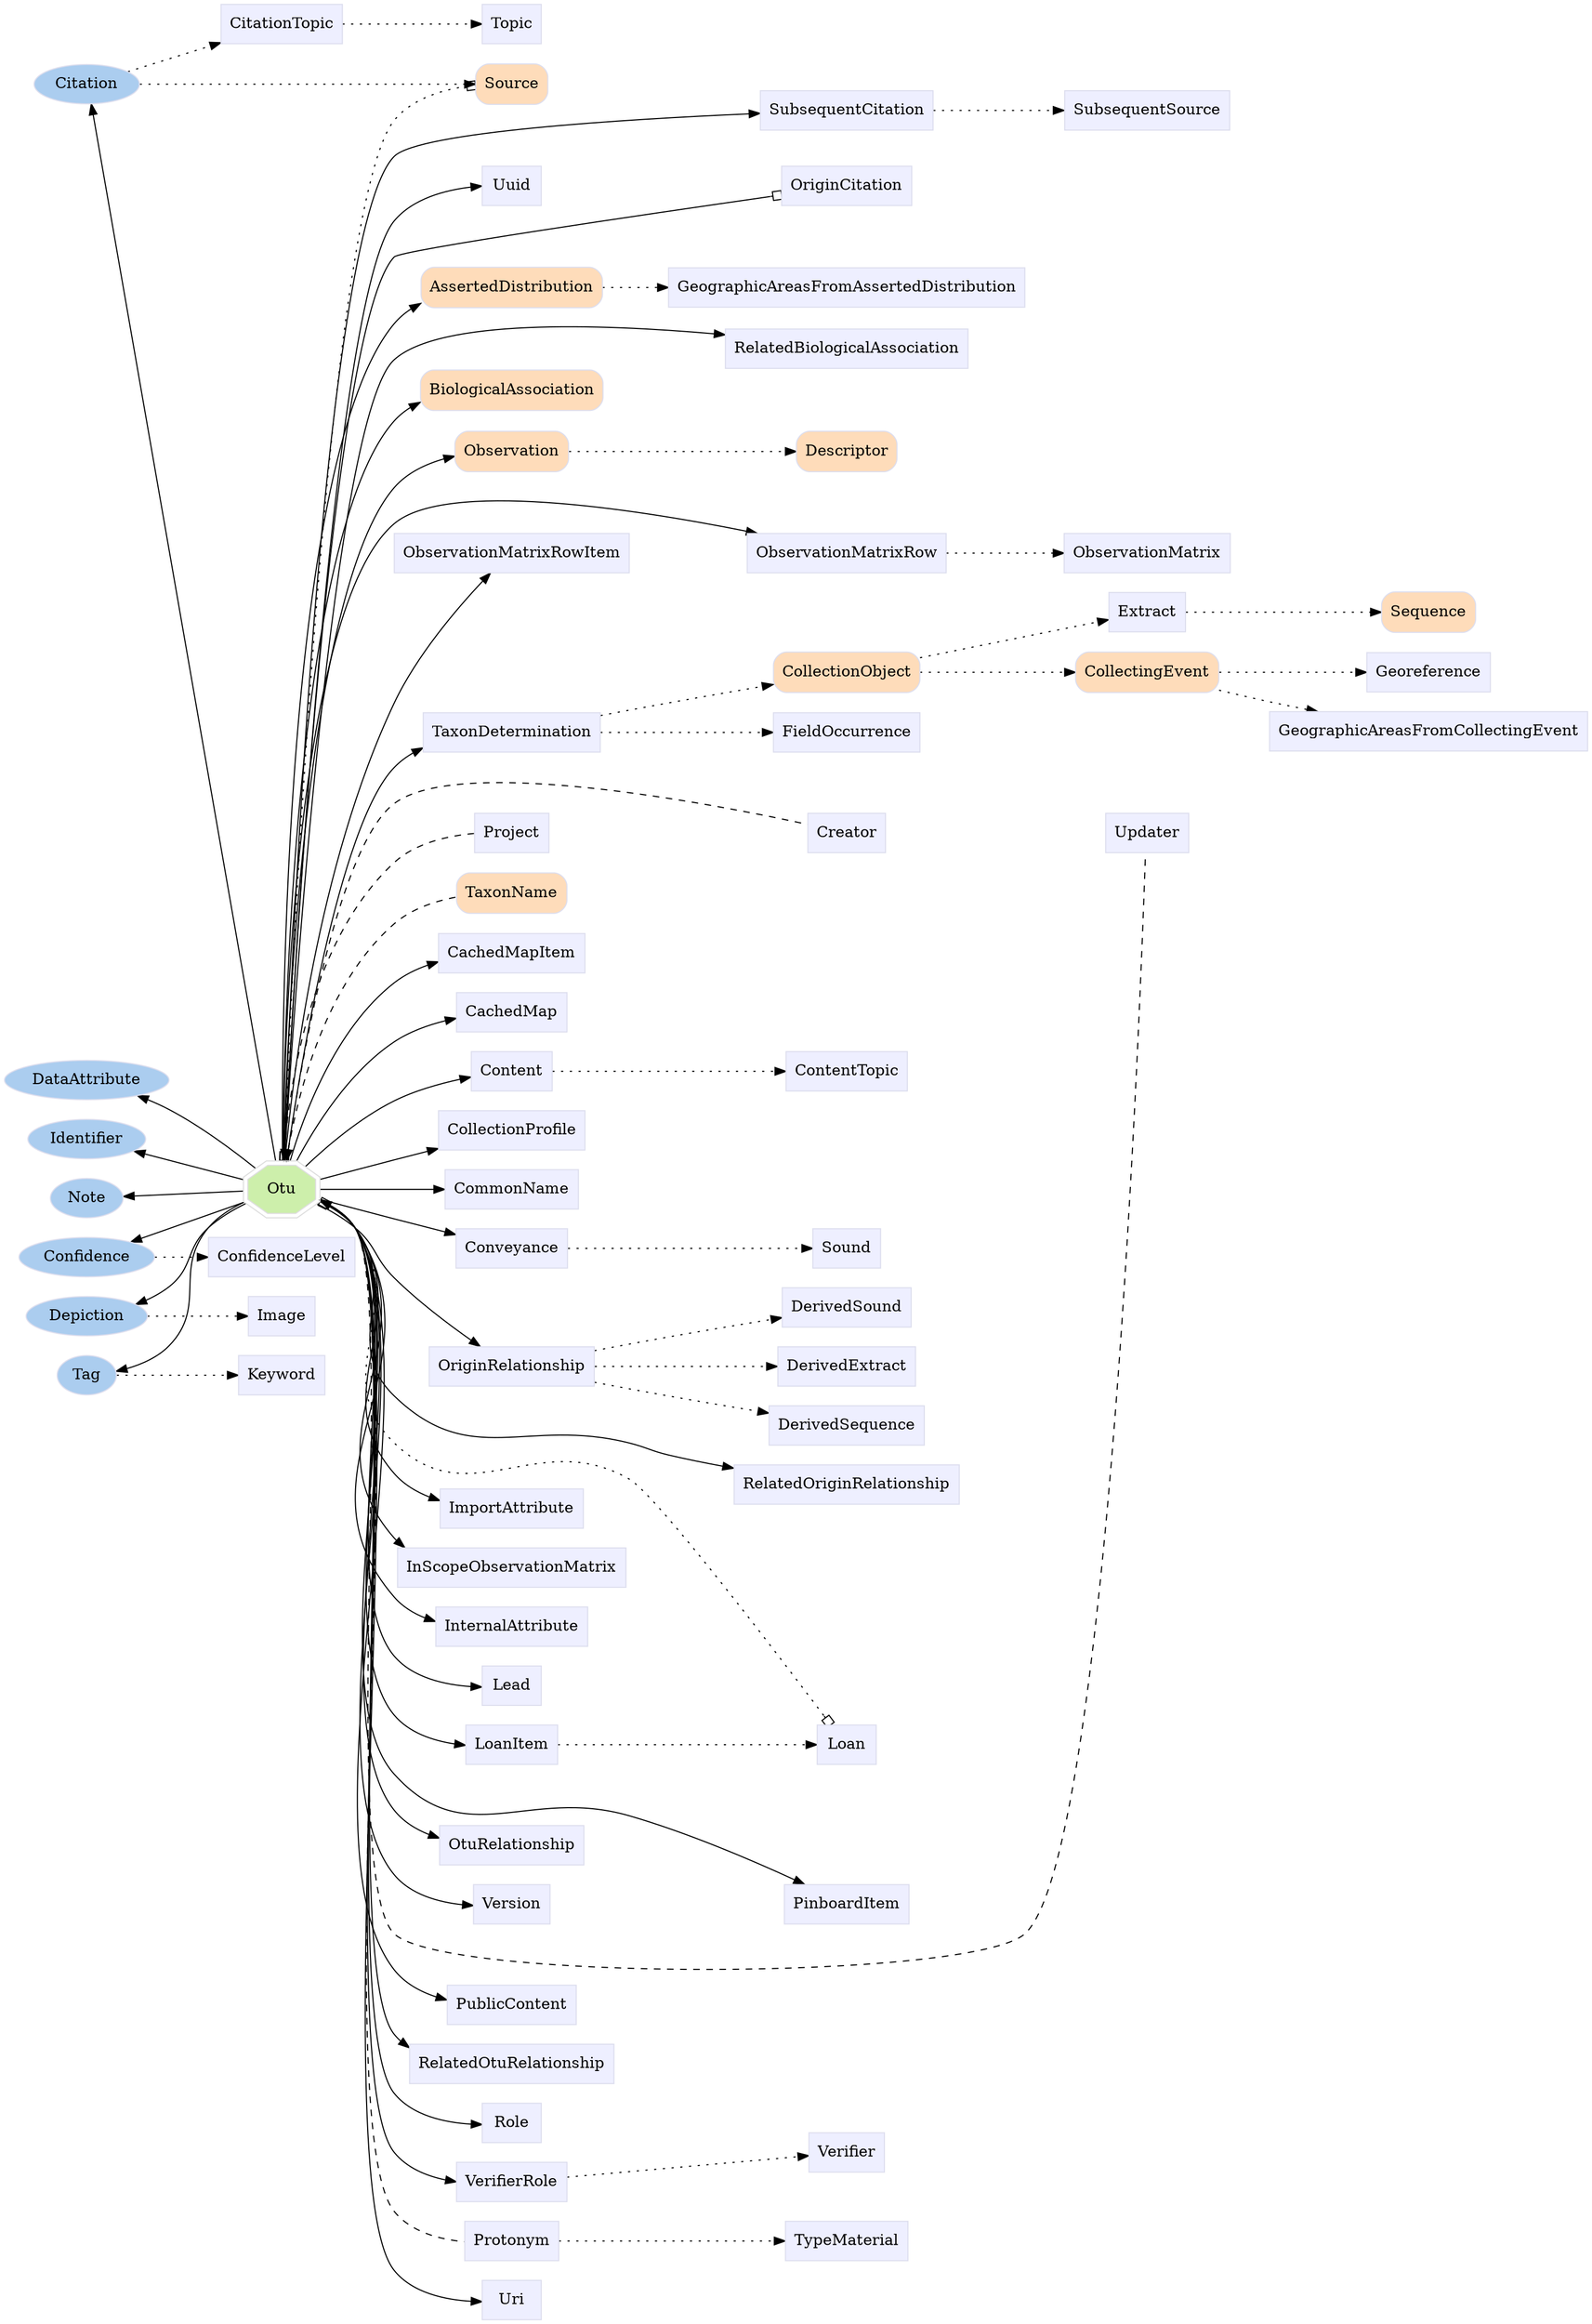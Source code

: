 digraph Otu {
	graph [bb="0,0,1183.4,2117",
		label="",
		outputorder=edgesfirst,
		rankdir=LR
	];
	node [label="\N"];
	subgraph annotator_cluster {
		graph [rank=min];
		Citation	[color="#dddeee",
			fillcolor="#abcdef",
			group=annotator,
			height=0.5,
			href="/develop/Data/models.html#citation",
			label=Citation,
			pos="61.588,2044",
			shape=oval,
			style=filled,
			target=_top,
			width=1.1279];
		Confidence	[color="#dddeee",
			fillcolor="#abcdef",
			group=annotator,
			height=0.5,
			href="/develop/Data/models.html#confidence",
			label=Confidence,
			pos="61.588,976",
			shape=oval,
			style=filled,
			target=_top,
			width=1.4833];
		DataAttribute	[color="#dddeee",
			fillcolor="#abcdef",
			group=annotator,
			height=0.5,
			href="/develop/Data/models.html#data-attribute",
			label=DataAttribute,
			pos="61.588,1138",
			shape=oval,
			style=filled,
			target=_top,
			width=1.7108];
		Depiction	[color="#dddeee",
			fillcolor="#abcdef",
			group=annotator,
			height=0.5,
			href="/develop/Data/models.html#depiction",
			label=Depiction,
			pos="61.588,922",
			shape=oval,
			style=filled,
			target=_top,
			width=1.3127];
		Identifier	[color="#dddeee",
			fillcolor="#abcdef",
			group=annotator,
			height=0.5,
			href="/develop/Data/models.html#identifier",
			label=Identifier,
			pos="61.588,1084",
			shape=oval,
			style=filled,
			target=_top,
			width=1.2558];
		Tag	[color="#dddeee",
			fillcolor="#abcdef",
			group=annotator,
			height=0.5,
			href="/develop/Data/models.html#tag",
			label=Tag,
			pos="61.588,868",
			shape=oval,
			style=filled,
			target=_top,
			width=0.75];
		Note	[color="#dddeee",
			fillcolor="#abcdef",
			group=annotator,
			height=0.5,
			href="/develop/Data/models.html#note",
			label=Note,
			pos="61.588,1030",
			shape=oval,
			style=filled,
			target=_top,
			width=0.80088];
	}
	subgraph core {
		Otu	[color="#dedede",
			fillcolor="#cdefab",
			group=target,
			height=0.61111,
			href="/develop/Data/models.html#otu",
			label=Otu,
			pos="213.68,1034",
			shape=doubleoctagon,
			style=filled,
			target=_top,
			width=0.86111];
		AssertedDistribution	[color="#dddeee",
			fillcolor="#fedcba",
			group=core,
			height=0.51389,
			href="/develop/Data/models.html#asserted-distribution",
			label=AssertedDistribution,
			pos="389.43,1858",
			shape=Mrecord,
			style=filled,
			target=_top,
			width=1.7847];
		BiologicalAssociation	[color="#dddeee",
			fillcolor="#fedcba",
			group=core,
			height=0.51389,
			href="/develop/Data/models.html#biological-association",
			label=BiologicalAssociation,
			pos="389.43,1764",
			shape=Mrecord,
			style=filled,
			target=_top,
			width=1.8889];
		CollectionObject	[color="#dddeee",
			fillcolor="#fedcba",
			group=core,
			height=0.51389,
			href="/develop/Data/models.html#collection-object",
			label=CollectionObject,
			pos="637.18,1507",
			shape=Mrecord,
			style=filled,
			target=_top,
			width=1.5035];
		CollectingEvent	[color="#dddeee",
			fillcolor="#fedcba",
			group=core,
			height=0.51389,
			href="/develop/Data/models.html#collecting-event",
			label=CollectingEvent,
			pos="859.43,1507",
			shape=Mrecord,
			style=filled,
			target=_top,
			width=1.441];
		Observation	[color="#dddeee",
			fillcolor="#fedcba",
			group=core,
			height=0.51389,
			href="/develop/Data/models.html#observation",
			label=Observation,
			pos="389.43,1709",
			shape=Mrecord,
			style=filled,
			target=_top,
			width=1.1389];
		Descriptor	[color="#dddeee",
			fillcolor="#fedcba",
			group=core,
			height=0.51389,
			href="/develop/Data/models.html#descriptor",
			label=Descriptor,
			pos="637.18,1709",
			shape=Mrecord,
			style=filled,
			target=_top,
			width=1.0139];
		Sequence	[color="#dddeee",
			fillcolor="#fedcba",
			group=core,
			height=0.51389,
			href="/develop/Data/models.html#sequence",
			label=Sequence,
			pos="1069.3,1562",
			shape=Mrecord,
			style=filled,
			target=_top,
			width=0.94097];
		Source	[color="#dddeee",
			fillcolor="#fedcba",
			group=core,
			height=0.51389,
			href="/develop/Data/models.html#source",
			label=Source,
			pos="389.43,2044",
			shape=Mrecord,
			style=filled,
			target=_top,
			width=0.75];
		TaxonName	[color="#dddeee",
			fillcolor="#fedcba",
			group=core,
			height=0.51389,
			href="/develop/Data/models.html#taxon-name",
			label=TaxonName,
			pos="389.43,1305",
			shape=Mrecord,
			style=filled,
			target=_top,
			width=1.1597];
	}
	subgraph supporting {
		CachedMapItem	[color="#dddeee",
			fillcolor="#eeefff",
			group=supporting,
			height=0.5,
			href="/develop/Data/models.html#cached-map-item",
			label=CachedMapItem,
			pos="389.43,1250",
			shape=box,
			style=filled,
			target=_top,
			width=1.4931];
		CachedMap	[color="#dddeee",
			fillcolor="#eeefff",
			group=supporting,
			height=0.5,
			href="/develop/Data/models.html#cached-map",
			label=CachedMap,
			pos="389.43,1196",
			shape=box,
			style=filled,
			target=_top,
			width=1.1389];
		CitationTopic	[color="#dddeee",
			fillcolor="#eeefff",
			group=supporting,
			height=0.5,
			href="/develop/Data/models.html#citation-topic",
			label=CitationTopic,
			pos="213.68,2099",
			shape=box,
			style=filled,
			target=_top,
			width=1.2639];
		TaxonDetermination	[color="#dddeee",
			fillcolor="#eeefff",
			group=supporting,
			height=0.5,
			href="/develop/Data/models.html#taxon-determination",
			label=TaxonDetermination,
			pos="389.43,1452",
			shape=box,
			style=filled,
			target=_top,
			width=1.7951];
		CollectionProfile	[color="#dddeee",
			fillcolor="#eeefff",
			group=supporting,
			height=0.5,
			href="/develop/Data/models.html#collection-profile",
			label=CollectionProfile,
			pos="389.43,1088",
			shape=box,
			style=filled,
			target=_top,
			width=1.5139];
		CommonName	[color="#dddeee",
			fillcolor="#eeefff",
			group=supporting,
			height=0.5,
			href="/develop/Data/models.html#common-name",
			label=CommonName,
			pos="389.43,1034",
			shape=box,
			style=filled,
			target=_top,
			width=1.3993];
		ConfidenceLevel	[color="#dddeee",
			fillcolor="#eeefff",
			group=supporting,
			height=0.5,
			href="/develop/Data/models.html#confidence-level",
			label=ConfidenceLevel,
			pos="213.68,976",
			shape=box,
			style=filled,
			target=_top,
			width=1.5139];
		Content	[color="#dddeee",
			fillcolor="#eeefff",
			group=supporting,
			height=0.5,
			href="/develop/Data/models.html#content",
			label=Content,
			pos="389.43,1142",
			shape=box,
			style=filled,
			target=_top,
			width=0.81597];
		ContentTopic	[color="#dddeee",
			fillcolor="#eeefff",
			group=supporting,
			height=0.5,
			href="/develop/Data/models.html#content-topic",
			label=ContentTopic,
			pos="637.18,1142",
			shape=box,
			style=filled,
			target=_top,
			width=1.2535];
		Conveyance	[color="#dddeee",
			fillcolor="#eeefff",
			group=supporting,
			height=0.5,
			href="/develop/Data/models.html#conveyance",
			label=Conveyance,
			pos="389.43,980",
			shape=box,
			style=filled,
			target=_top,
			width=1.1493];
		OriginRelationship	[color="#dddeee",
			fillcolor="#eeefff",
			group=supporting,
			height=0.5,
			href="/develop/Data/models.html#origin-relationship",
			label=OriginRelationship,
			pos="389.43,872",
			shape=box,
			style=filled,
			target=_top,
			width=1.6597];
		DerivedExtract	[color="#dddeee",
			fillcolor="#eeefff",
			group=supporting,
			height=0.5,
			href="/develop/Data/models.html#derived-extract",
			label=DerivedExtract,
			pos="637.18,872",
			shape=box,
			style=filled,
			target=_top,
			width=1.3681];
		DerivedSequence	[color="#dddeee",
			fillcolor="#eeefff",
			group=supporting,
			height=0.5,
			href="/develop/Data/models.html#derived-sequence",
			label=DerivedSequence,
			pos="637.18,818",
			shape=box,
			style=filled,
			target=_top,
			width=1.5451];
		DerivedSound	[color="#dddeee",
			fillcolor="#eeefff",
			group=supporting,
			height=0.5,
			href="/develop/Data/models.html#derived-sound",
			label=DerivedSound,
			pos="637.18,926",
			shape=box,
			style=filled,
			target=_top,
			width=1.3056];
		Extract	[color="#dddeee",
			fillcolor="#eeefff",
			group=supporting,
			height=0.5,
			href="/develop/Data/models.html#extract",
			label=Extract,
			pos="859.43,1562",
			shape=box,
			style=filled,
			target=_top,
			width=0.76389];
		FieldOccurrence	[color="#dddeee",
			fillcolor="#eeefff",
			group=supporting,
			height=0.5,
			href="/develop/Data/models.html#field-occurrence",
			label=FieldOccurrence,
			pos="637.18,1452",
			shape=box,
			style=filled,
			target=_top,
			width=1.4722];
		GeographicAreasFromAssertedDistribution	[color="#dddeee",
			fillcolor="#eeefff",
			group=supporting,
			height=0.5,
			href="/develop/Data/models.html#geographic-areas-from-asserted-distribution",
			label=GeographicAreasFromAssertedDistribution,
			pos="637.18,1858",
			shape=box,
			style=filled,
			target=_top,
			width=3.5139];
		GeographicAreasFromCollectingEvent	[color="#dddeee",
			fillcolor="#eeefff",
			group=supporting,
			height=0.5,
			href="/develop/Data/models.html#geographic-areas-from-collecting-event",
			label=GeographicAreasFromCollectingEvent,
			pos="1069.3,1453",
			shape=box,
			style=filled,
			target=_top,
			width=3.1701];
		Georeference	[color="#dddeee",
			fillcolor="#eeefff",
			group=supporting,
			height=0.5,
			href="/develop/Data/models.html#georeference",
			label=Georeference,
			pos="1069.3,1507",
			shape=box,
			style=filled,
			target=_top,
			width=1.2326];
		Image	[color="#dddeee",
			fillcolor="#eeefff",
			group=supporting,
			height=0.5,
			href="/develop/Data/models.html#image",
			label=Image,
			pos="213.68,922",
			shape=box,
			style=filled,
			target=_top,
			width=0.75];
		ImportAttribute	[color="#dddeee",
			fillcolor="#eeefff",
			group=supporting,
			height=0.5,
			href="/develop/Data/models.html#import-attribute",
			label=ImportAttribute,
			pos="389.43,742",
			shape=box,
			style=filled,
			target=_top,
			width=1.4201];
		InScopeObservationMatrix	[color="#dddeee",
			fillcolor="#eeefff",
			group=supporting,
			height=0.5,
			href="/develop/Data/models.html#in-scope-observation-matrix",
			label=InScopeObservationMatrix,
			pos="389.43,688",
			shape=box,
			style=filled,
			target=_top,
			width=2.2743];
		InternalAttribute	[color="#dddeee",
			fillcolor="#eeefff",
			group=supporting,
			height=0.5,
			href="/develop/Data/models.html#internal-attribute",
			label=InternalAttribute,
			pos="389.43,634",
			shape=box,
			style=filled,
			target=_top,
			width=1.4826];
		Keyword	[color="#dddeee",
			fillcolor="#eeefff",
			group=supporting,
			height=0.5,
			href="/develop/Data/models.html#keyword",
			label=Keyword,
			pos="213.68,868",
			shape=box,
			style=filled,
			target=_top,
			width=0.92014];
		Lead	[color="#dddeee",
			fillcolor="#eeefff",
			group=supporting,
			height=0.5,
			href="/develop/Data/models.html#lead",
			label=Lead,
			pos="389.43,580",
			shape=box,
			style=filled,
			target=_top,
			width=0.75];
		LoanItem	[color="#dddeee",
			fillcolor="#eeefff",
			group=supporting,
			height=0.5,
			href="/develop/Data/models.html#loan-item",
			label=LoanItem,
			pos="389.43,526",
			shape=box,
			style=filled,
			target=_top,
			width=0.96181];
		Loan	[color="#dddeee",
			fillcolor="#eeefff",
			group=supporting,
			height=0.5,
			href="/develop/Data/models.html#loan",
			label=Loan,
			pos="637.18,526",
			shape=box,
			style=filled,
			target=_top,
			width=0.75];
		ObservationMatrixRow	[color="#dddeee",
			fillcolor="#eeefff",
			group=supporting,
			height=0.5,
			href="/develop/Data/models.html#observation-matrix-row",
			label=ObservationMatrixRow,
			pos="637.18,1616",
			shape=box,
			style=filled,
			target=_top,
			width=2.0139];
		ObservationMatrix	[color="#dddeee",
			fillcolor="#eeefff",
			group=supporting,
			height=0.5,
			href="/develop/Data/models.html#observation-matrix",
			label=ObservationMatrix,
			pos="859.43,1616",
			shape=box,
			style=filled,
			target=_top,
			width=1.6597];
		ObservationMatrixRowItem	[color="#dddeee",
			fillcolor="#eeefff",
			group=supporting,
			height=0.5,
			href="/develop/Data/models.html#observation-matrix-row-item",
			label=ObservationMatrixRowItem,
			pos="389.43,1616",
			shape=box,
			style=filled,
			target=_top,
			width=2.3681];
		OtuRelationship	[color="#dddeee",
			fillcolor="#eeefff",
			group=supporting,
			height=0.5,
			href="/develop/Data/models.html#otu-relationship",
			label=OtuRelationship,
			pos="389.43,434",
			shape=box,
			style=filled,
			target=_top,
			width=1.4514];
		PinboardItem	[color="#dddeee",
			fillcolor="#eeefff",
			group=supporting,
			height=0.5,
			href="/develop/Data/models.html#pinboard-item",
			label=PinboardItem,
			pos="637.18,380",
			shape=box,
			style=filled,
			target=_top,
			width=1.2535];
		PublicContent	[color="#dddeee",
			fillcolor="#eeefff",
			group=supporting,
			height=0.5,
			href="/develop/Data/models.html#public-content",
			label=PublicContent,
			pos="389.43,288",
			shape=box,
			style=filled,
			target=_top,
			width=1.2951];
		RelatedBiologicalAssociation	[color="#dddeee",
			fillcolor="#eeefff",
			group=supporting,
			height=0.5,
			href="/develop/Data/models.html#related-biological-association",
			label=RelatedBiologicalAssociation,
			pos="637.18,1803",
			shape=box,
			style=filled,
			target=_top,
			width=2.4618];
		RelatedOriginRelationship	[color="#dddeee",
			fillcolor="#eeefff",
			group=supporting,
			height=0.5,
			href="/develop/Data/models.html#related-origin-relationship",
			label=RelatedOriginRelationship,
			pos="637.18,764",
			shape=box,
			style=filled,
			target=_top,
			width=2.2326];
		RelatedOtuRelationship	[color="#dddeee",
			fillcolor="#eeefff",
			group=supporting,
			height=0.5,
			href="/develop/Data/models.html#related-otu-relationship",
			label=RelatedOtuRelationship,
			pos="389.43,234",
			shape=box,
			style=filled,
			target=_top,
			width=2.0243];
		Role	[color="#dddeee",
			fillcolor="#eeefff",
			group=supporting,
			height=0.5,
			href="/develop/Data/models.html#role",
			label=Role,
			pos="389.43,180",
			shape=box,
			style=filled,
			target=_top,
			width=0.75];
		Sound	[color="#dddeee",
			fillcolor="#eeefff",
			group=supporting,
			height=0.5,
			href="/develop/Data/models.html#sound",
			label=Sound,
			pos="637.18,980",
			shape=box,
			style=filled,
			target=_top,
			width=0.75];
		SubsequentCitation	[color="#dddeee",
			fillcolor="#eeefff",
			group=supporting,
			height=0.5,
			href="/develop/Data/models.html#subsequent-citation",
			label=SubsequentCitation,
			pos="637.18,2020",
			shape=box,
			style=filled,
			target=_top,
			width=1.691];
		SubsequentSource	[color="#dddeee",
			fillcolor="#eeefff",
			group=supporting,
			height=0.5,
			href="/develop/Data/models.html#subsequent-source",
			label=SubsequentSource,
			pos="859.43,2020",
			shape=box,
			style=filled,
			target=_top,
			width=1.6076];
		Topic	[color="#dddeee",
			fillcolor="#eeefff",
			group=supporting,
			height=0.5,
			href="/develop/Data/models.html#topic",
			label=Topic,
			pos="389.43,2099",
			shape=box,
			style=filled,
			target=_top,
			width=0.75];
		Protonym	[color="#dddeee",
			fillcolor="#eeefff",
			group=supporting,
			height=0.5,
			href="/develop/Data/models.html#protonym",
			label=Protonym,
			pos="389.43,72",
			shape=box,
			style=filled,
			target=_top,
			width=0.97222];
		TypeMaterial	[color="#dddeee",
			fillcolor="#eeefff",
			group=supporting,
			height=0.5,
			href="/develop/Data/models.html#type-material",
			label=TypeMaterial,
			pos="637.18,72",
			shape=box,
			style=filled,
			target=_top,
			width=1.2535];
		Uri	[color="#dddeee",
			fillcolor="#eeefff",
			group=supporting,
			height=0.5,
			href="/develop/Data/models.html#uri",
			label=Uri,
			pos="389.43,18",
			shape=box,
			style=filled,
			target=_top,
			width=0.75];
		Uuid	[color="#dddeee",
			fillcolor="#eeefff",
			group=supporting,
			height=0.5,
			href="/develop/Data/models.html#uuid",
			label=Uuid,
			pos="389.43,1951",
			shape=box,
			style=filled,
			target=_top,
			width=0.75];
		VerifierRole	[color="#dddeee",
			fillcolor="#eeefff",
			group=supporting,
			height=0.5,
			href="/develop/Data/models.html#verifier-role",
			label=VerifierRole,
			pos="389.43,126",
			shape=box,
			style=filled,
			target=_top,
			width=1.1493];
		Verifier	[color="#dddeee",
			fillcolor="#eeefff",
			group=supporting,
			height=0.5,
			href="/develop/Data/models.html#verifier",
			label=Verifier,
			pos="637.18,153",
			shape=box,
			style=filled,
			target=_top,
			width=0.79514];
		Version	[color="#dddeee",
			fillcolor="#eeefff",
			group=supporting,
			height=0.5,
			href="/develop/Data/models.html#version",
			label=Version,
			pos="389.43,380",
			shape=box,
			style=filled,
			target=_top,
			width=0.79514];
		Creator	[color="#dddeee",
			fillcolor="#eeefff",
			group=supporting,
			height=0.5,
			href="/develop/Data/models.html#creator",
			label=Creator,
			pos="637.18,1360",
			shape=box,
			style=filled,
			target=_top,
			width=0.78472];
		Project	[color="#dddeee",
			fillcolor="#eeefff",
			group=supporting,
			height=0.5,
			href="/develop/Data/models.html#project",
			label=Project,
			pos="389.43,1360",
			shape=box,
			style=filled,
			target=_top,
			width=0.75347];
		Updater	[color="#dddeee",
			fillcolor="#eeefff",
			group=supporting,
			height=0.5,
			href="/develop/Data/models.html#updater",
			label=Updater,
			pos="859.43,1360",
			shape=box,
			style=filled,
			target=_top,
			width=0.82639];
		OriginCitation	[color="#dddeee",
			fillcolor="#eeefff",
			group=supporting,
			height=0.5,
			href="/develop/Data/models.html#origin-citation",
			label=OriginCitation,
			pos="637.18,1951",
			shape=box,
			style=filled,
			target=_top,
			width=1.316];
	}
	Citation -> Source	[pos="e,362.28,2044 102.54,2044 166.08,2044 289.28,2044 351.12,2044",
		style=dotted];
	Citation -> CitationTopic	[pos="e,167.95,2082.6 93.686,2055.4 112.05,2062.1 135.83,2070.8 157.3,2078.7",
		style=dotted];
	Confidence -> ConfidenceLevel	[pos="e,158.69,976 115.08,976 125.45,976 136.45,976 147.18,976",
		style=dotted];
	Depiction -> Image	[pos="e,186.59,922 109.25,922 130.45,922 155.18,922 175.15,922",
		style=dotted];
	Tag -> Keyword	[pos="e,180.18,868 89.075,868 111.11,868 142.95,868 168.79,868",
		style=dotted];
	Otu -> Citation	[pos="e,65.321,2025.6 209.39,1056.1 189.87,1187.5 89.226,1864.7 66.955,2014.6"];
	Otu -> Confidence	[pos="e,97.776,989.6 184.24,1023 162.85,1014.7 133.1,1003.2 108.38,993.7"];
	Otu -> DataAttribute	[pos="e,99.681,1123.5 194.74,1052.2 177.51,1069 150.18,1093.9 123.18,1111 118.96,1113.7 114.43,1116.2 109.82,1118.6"];
	Otu -> Depiction	[pos="e,98.191,933.88 186.01,1021.7 176.88,1016.7 167,1010.3 159.18,1003 138.15,983.25 145.22,967.6 123.18,949 118.72,945.24 113.67,941.92 \
108.42,939"];
	Otu -> Identifier	[pos="e,97.021,1072.5 182.96,1043.9 161.51,1051 132.16,1060.8 107.81,1068.9"];
	Otu -> Tag	[pos="e,87.554,874 184.56,1022.6 175.41,1017.7 165.89,1011.2 159.18,1003 127.22,963.78 157.17,932.48 123.18,895 116.45,887.58 107.3,882.09 \
98.149,878.07"];
	Otu -> Note	[pos="e,90.818,1030.8 182.25,1033.2 159.16,1032.6 127.22,1031.7 102.15,1031.1"];
	Otu -> AssertedDistribution	[pos="e,324.73,1842.1 215.84,1056.4 222.39,1178.8 255.97,1762.3 304.18,1825 307.33,1829.1 311.07,1832.7 315.19,1835.8"];
	Otu -> BiologicalAssociation	[pos="e,321.26,1749.9 214.44,1056.2 213.75,1163.8 215.98,1628.8 304.18,1736 306.45,1738.8 309.01,1741.3 311.78,1743.5"];
	Otu -> Observation	[pos="e,348.35,1702.4 214.85,1056.3 216.09,1157.9 225.93,1576.8 304.18,1676 312.61,1686.7 325,1693.9 337.7,1698.8"];
	Otu -> Source	[arrowhead=obox,
		arrowtail=obox,
		dir=both,
		pos="s,215.32,1056.1 e,361.96,2041 215.64,1066.2 220.7,1226.6 246.16,1933.8 304.18,2011 315.53,2026.1 334.84,2034.3 352.11,2038.8",
		style=dotted];
	Otu -> TaxonName	[dir=back,
		pos="s,216.53,1056.2 217.86,1067.5 224.58,1119.4 244.85,1219.5 304.18,1277 315.8,1288.3 332.06,1295 347.2,1299",
		style=dashed];
	Otu -> CachedMapItem	[pos="e,335.51,1240.3 219.18,1056.5 228.25,1095.9 252.42,1177.7 304.18,1223 310.29,1228.4 317.48,1232.7 325.04,1236.1"];
	Otu -> CachedMap	[pos="e,348.06,1188.9 223.76,1056.3 237.05,1086.2 264.6,1139.1 304.18,1169 313.83,1176.3 325.52,1181.7 337.09,1185.6"];
	Otu -> TaxonDetermination	[pos="e,324.64,1435.8 217.08,1056.2 225.47,1129.9 255.53,1364.3 304.18,1420 307.36,1423.6 311,1426.9 314.95,1429.7"];
	Otu -> CollectionProfile	[pos="e,334.65,1071.3 244.94,1043.4 266.65,1050.2 296.7,1059.5 323.7,1067.9"];
	Otu -> CommonName	[pos="e,338.8,1034 244.94,1034 267.67,1034 299.56,1034 327.5,1034"];
	Otu -> Content	[pos="e,359.86,1136.1 231.05,1052.9 247.77,1071.1 275.31,1098.4 304.18,1115 317.96,1122.9 334.39,1128.9 349.06,1133.1"];
	Otu -> Conveyance	[pos="e,347.76,992.64 244.94,1024.6 270.31,1016.7 307.09,1005.3 337.06,995.96"];
	Otu -> OriginRelationship	[pos="e,367.31,890.34 241.2,1021.5 250.31,1016.5 260.22,1010.2 268.18,1003 288.47,984.62 286.23,973.68 304.18,953 321.16,933.42 342.17,\
913.22 358.96,897.88"];
	Otu -> ImportAttribute	[pos="e,337.97,751.61 243.58,1023.2 252.81,1018.4 262.17,1011.8 268.18,1003 326.42,918.01 239.24,853.99 304.18,774 310.41,766.32 318.7,\
760.48 327.65,756.05"];
	Otu -> InScopeObservationMatrix	[pos="e,313.51,706.23 243.74,1023.3 252.98,1018.5 262.31,1011.9 268.18,1003 339.41,895.45 221.81,814.28 304.18,715 304.52,714.59 304.87,\
714.18 305.22,713.78"];
	Otu -> InternalAttribute	[pos="e,335.58,640.92 243.84,1023.4 253.08,1018.6 262.39,1011.9 268.18,1003 351.33,874.76 207.74,779.58 304.18,661 309.76,654.13 317.11,\
648.98 325.13,645.14"];
	Otu -> Lead	[pos="e,362.1,581.07 243.91,1023.4 253.16,1018.6 262.46,1012 268.18,1003 315.72,928.52 248.91,675.95 304.18,607 315.41,592.98 333.98,586.13 \
350.82,582.83"];
	Otu -> LoanItem	[pos="e,354.61,528.08 243.96,1023.5 253.22,1018.7 262.51,1012 268.18,1003 321.7,918.15 241.86,631.62 304.18,553 313.75,540.91 328.78,534.16 \
343.51,530.4"];
	Otu -> Loan	[arrowhead=obox,
		arrowtail=obox,
		dir=both,
		pos="s,243.48,1023.1 e,626.5,544.23 252.48,1017.8 258.5,1013.7 264.08,1008.8 268.18,1003 320.27,928.69 240.45,866.62 304.18,802 358.37,\
747.04 410.44,811.79 474.68,769 516.42,741.19 590.23,610.98 621.51,553.45",
		style=dotted];
	Otu -> ObservationMatrixRow	[pos="e,598.73,1634.4 214.28,1056.2 213.01,1156.3 213.5,1564.7 304.18,1643 383.58,1711.6 517.19,1669.4 588.29,1639"];
	Otu -> ObservationMatrixRowItem	[pos="e,374.16,1597.6 216.36,1056.1 221.97,1122.3 243.29,1324.3 304.18,1479 320.2,1519.7 348.19,1561.9 367.48,1588.6"];
	Otu -> OtuRelationship	[pos="e,336.9,443.29 244.03,1023.5 253.29,1018.7 262.56,1012 268.18,1003 331.33,901.43 233,562.12 304.18,466 309.93,458.23 317.82,452.34 \
326.47,447.89"];
	Otu -> PinboardItem	[pos="e,605.32,398.36 244.01,1023.5 253.27,1018.7 262.54,1012 268.18,1003 327.67,907.77 230.86,584.05 304.18,499 354.86,440.19 401.54,\
487.04 474.68,461 517.47,445.76 563.53,421.84 595.47,403.94"];
	Otu -> PublicContent	[pos="e,342.53,295.22 244.1,1023.6 253.37,1018.8 262.63,1012.1 268.18,1003 347.51,873.36 214.6,442.79 304.18,320 311.09,310.52 321.19,\
303.84 332.01,299.15"];
	Otu -> RelatedBiologicalAssociation	[pos="e,548.26,1812.2 215.61,1056.2 220.87,1175.7 248.52,1739.7 304.18,1791 337,1821.3 451.52,1819.3 536.94,1813"];
	Otu -> RelatedOriginRelationship	[pos="e,556.6,780.06 243.25,1023 252.44,1018.1 261.87,1011.6 268.18,1003 310.89,945.01 253.84,896.51 304.18,845 358.8,789.11 399.39,822.98 \
474.68,802 490.79,797.51 494.48,795.21 510.68,791 521.87,788.09 533.69,785.25 545.41,782.57"];
	Otu -> RelatedOtuRelationship	[pos="e,316.16,249.83 244.12,1023.6 253.39,1018.8 262.65,1012.1 268.18,1003 311.11,932.5 253.92,326.48 304.18,261 305.23,259.63 306.35,\
258.33 307.53,257.09"];
	Otu -> Role	[pos="e,362.27,180.85 244.14,1023.6 253.41,1018.8 262.66,1012.1 268.18,1003 314.1,927.31 250.39,277.32 304.18,207 315.17,192.63 333.89,\
185.76 350.89,182.54"];
	Otu -> SubsequentCitation	[pos="e,575.84,2016.4 215.16,1056.4 218.29,1192.9 237.87,1909.6 304.18,1978 321.98,1996.4 472.48,2009.3 564.63,2015.7"];
	Otu -> Protonym	[dir=back,
		pos="s,244.17,1023.6 253.98,1017.7 259.6,1013.7 264.66,1008.8 268.18,1003 320.09,916.92 243.32,179.01 304.18,99 315.8,83.718 336.16,76.923 \
353.95,73.97",
		style=dashed];
	Otu -> Uri	[pos="e,362.24,18.82 244.18,1023.6 253.45,1018.8 262.7,1012.1 268.18,1003 323.09,911.72 239.79,129.86 304.18,45 315.22,30.446 334.19,23.588 \
351.33,20.416"];
	Otu -> Uuid	[pos="e,362.03,1948.2 215.55,1056.5 220.83,1187.5 250.02,1848.4 304.18,1919 315.42,1933.7 334.23,1941.6 351.22,1945.9"];
	Otu -> VerifierRole	[pos="e,347.91,129.13 244.15,1023.6 253.43,1018.8 262.67,1012.1 268.18,1003 317.1,922.12 246.85,228.17 304.18,153 312.17,142.51 324.28,\
136.03 336.84,132.03"];
	Otu -> Version	[pos="e,360.33,381.15 244.06,1023.5 253.33,1018.7 262.59,1012 268.18,1003 337.87,890.09 222.77,511.78 304.18,407 314.89,393.2 332.72,386.34 \
349.22,382.97"];
	Otu -> Creator	[dir=back,
		pos="s,216.83,1056.3 218.04,1067.7 226.84,1148.1 253.45,1347.5 304.18,1387 395.46,1458 546.75,1401.6 608.57,1373.5",
		style=dashed];
	Otu -> Project	[dir=back,
		pos="s,214.75,1056.1 215.14,1067.3 217.81,1128.2 232.19,1257.9 304.18,1332 319.32,1347.6 343.34,1354.5 361.86,1357.6",
		style=dashed];
	Otu -> Updater	[dir=back,
		pos="s,244.09,1023.5 253.91,1017.6 259.53,1013.6 264.61,1008.8 268.18,1003 306.01,941.35 251.63,402.71 304.18,353 341.26,317.91 725.92,\
318.63 763.68,353 839.88,422.37 856,1211.3 858.15,1341.8",
		style=dashed];
	Otu -> OriginCitation	[arrowhead=obox,
		arrowtail=obox,
		dir=both,
		pos="s,215.46,1056.2 e,589.57,1943.4 215.84,1066.5 221.45,1214.9 247.79,1824.4 304.18,1886 313.46,1896.1 486.84,1926.2 579.26,1941.7"];
	AssertedDistribution -> GeographicAreasFromAssertedDistribution	[pos="e,510.33,1858 454.03,1858 467.99,1858 483.3,1858 498.92,1858",
		style=dotted];
	BiologicalAssociation -> RelatedBiologicalAssociation	[pos="e,548.1,1789 457.9,1774.7 482.27,1778.6 510.32,1783 536.84,1787.2",
		style=invis];
	CollectionObject -> CollectingEvent	[pos="e,807.24,1507 691.77,1507 723.21,1507 763.08,1507 795.94,1507",
		style=dotted];
	CollectionObject -> Extract	[pos="e,831.72,1555.3 691.77,1520.4 731.76,1530.4 785.38,1543.8 820.88,1552.6",
		style=dotted];
	CollectingEvent -> GeographicAreasFromCollectingEvent	[pos="e,989.08,1471.4 911.45,1492 925.58,1488 940.94,1483.7 955.18,1480 962.61,1478.1 970.34,1476.1 978.1,1474.2",
		style=dotted];
	CollectingEvent -> Georeference	[pos="e,1024.8,1507 911.54,1507 942.49,1507 981.93,1507 1013.5,1507",
		style=dotted];
	Observation -> Descriptor	[pos="e,600.25,1709 430.73,1709 474.07,1709 542.92,1709 588.82,1709",
		style=dotted];
	Observation -> ObservationMatrix	[pos="e,850.59,1634.1 430.68,1720.4 453.86,1726.3 483.67,1733 510.68,1736 622.43,1748.4 662.48,1785 763.68,1736 802.82,1717 830.68,1673.2 \
845.65,1644.1",
		style=invis];
	Source -> SubsequentCitation	[pos="e,575.84,2025.9 416.72,2041.4 451.7,2038 514.89,2031.8 564.51,2027",
		style=invis];
	Source -> OriginCitation	[pos="e,589.38,1965.7 416.46,2032.3 440.66,2021.5 477.8,2005.4 510.68,1993 532.63,1984.7 557.06,1976.3 578.48,1969.3",
		style=invis];
	CitationTopic -> Topic	[pos="e,361.94,2099 259.42,2099 287.71,2099 323.87,2099 350.7,2099",
		style=dotted];
	TaxonDetermination -> CollectionObject	[pos="e,582.74,1495.1 454.39,1466.4 472.58,1470.5 492.41,1474.9 510.68,1479 530.53,1483.4 552.15,1488.3 571.76,1492.6",
		style=dotted];
	TaxonDetermination -> FieldOccurrence	[pos="e,583.75,1452 454.35,1452 490.67,1452 535.99,1452 572.3,1452",
		style=dotted];
	Content -> ContentTopic	[pos="e,591.94,1142 419.1,1142 458.56,1142 530.44,1142 580.63,1142",
		style=dotted];
	Conveyance -> Sound	[pos="e,609.98,980 431.28,980 477.89,980 553.47,980 598.64,980",
		style=dotted];
	OriginRelationship -> DerivedExtract	[pos="e,587.82,872 449.6,872 488.12,872 538.19,872 576.76,872",
		style=dotted];
	OriginRelationship -> DerivedSequence	[pos="e,581.17,829.72 449.42,858.64 468.92,854.26 490.72,849.39 510.68,845 529.96,840.76 550.93,836.22 570.11,832.1",
		style=dotted];
	OriginRelationship -> DerivedSound	[pos="e,589.96,916.16 449.42,885.36 468.92,889.74 490.72,894.61 510.68,899 532.91,903.89 557.38,909.17 578.76,913.76",
		style=dotted];
	OriginRelationship -> RelatedOriginRelationship	[pos="e,556.41,772.11 449.38,854.64 458.32,850.62 467.08,845.78 474.68,840 496.19,823.64 487.99,805.69 510.68,791 521.24,784.16 533.25,\
779.03 545.55,775.18",
		style=invis];
	Extract -> Sequence	[pos="e,1035.1,1562 887.18,1562 921.68,1562 982.19,1562 1023.7,1562",
		style=dotted];
	LoanItem -> Loan	[pos="e,609.76,526 424.34,526 469.98,526 550.91,526 598.44,526",
		style=dotted];
	ObservationMatrixRow -> ObservationMatrix	[pos="e,799.22,1616 709.99,1616 735.03,1616 763.08,1616 788.01,1616",
		style=dotted];
	ObservationMatrixRowItem -> ObservationMatrixRow	[pos="e,564.53,1616 475,1616 500.28,1616 527.97,1616 553.15,1616",
		style=invis];
	Role -> Verifier	[pos="e,608.19,156.08 416.72,177.11 459.94,172.36 546.21,162.88 596.76,157.33",
		style=invis];
	SubsequentCitation -> SubsequentSource	[pos="e,801.35,2020 698.36,2020 726.69,2020 760.63,2020 789.94,2020",
		style=dotted];
	Protonym -> TypeMaterial	[pos="e,591.58,72 424.85,72 465.13,72 532.36,72 580.17,72",
		style=dotted];
	VerifierRole -> Verifier	[pos="e,608.24,149.93 431.28,130.49 477.26,135.54 551.44,143.69 596.81,148.67",
		style=dotted];
	Version -> PinboardItem	[pos="e,592,380 418.14,380 457.38,380 530,380 580.6,380",
		style=invis];
	Creator -> Updater	[pos="e,829.23,1360 665.62,1360 703.86,1360 773.44,1360 817.73,1360",
		style=invis];
	Project -> Creator	[pos="e,608.57,1360 416.72,1360 460.06,1360 546.67,1360 597.16,1360",
		style=invis];
}
